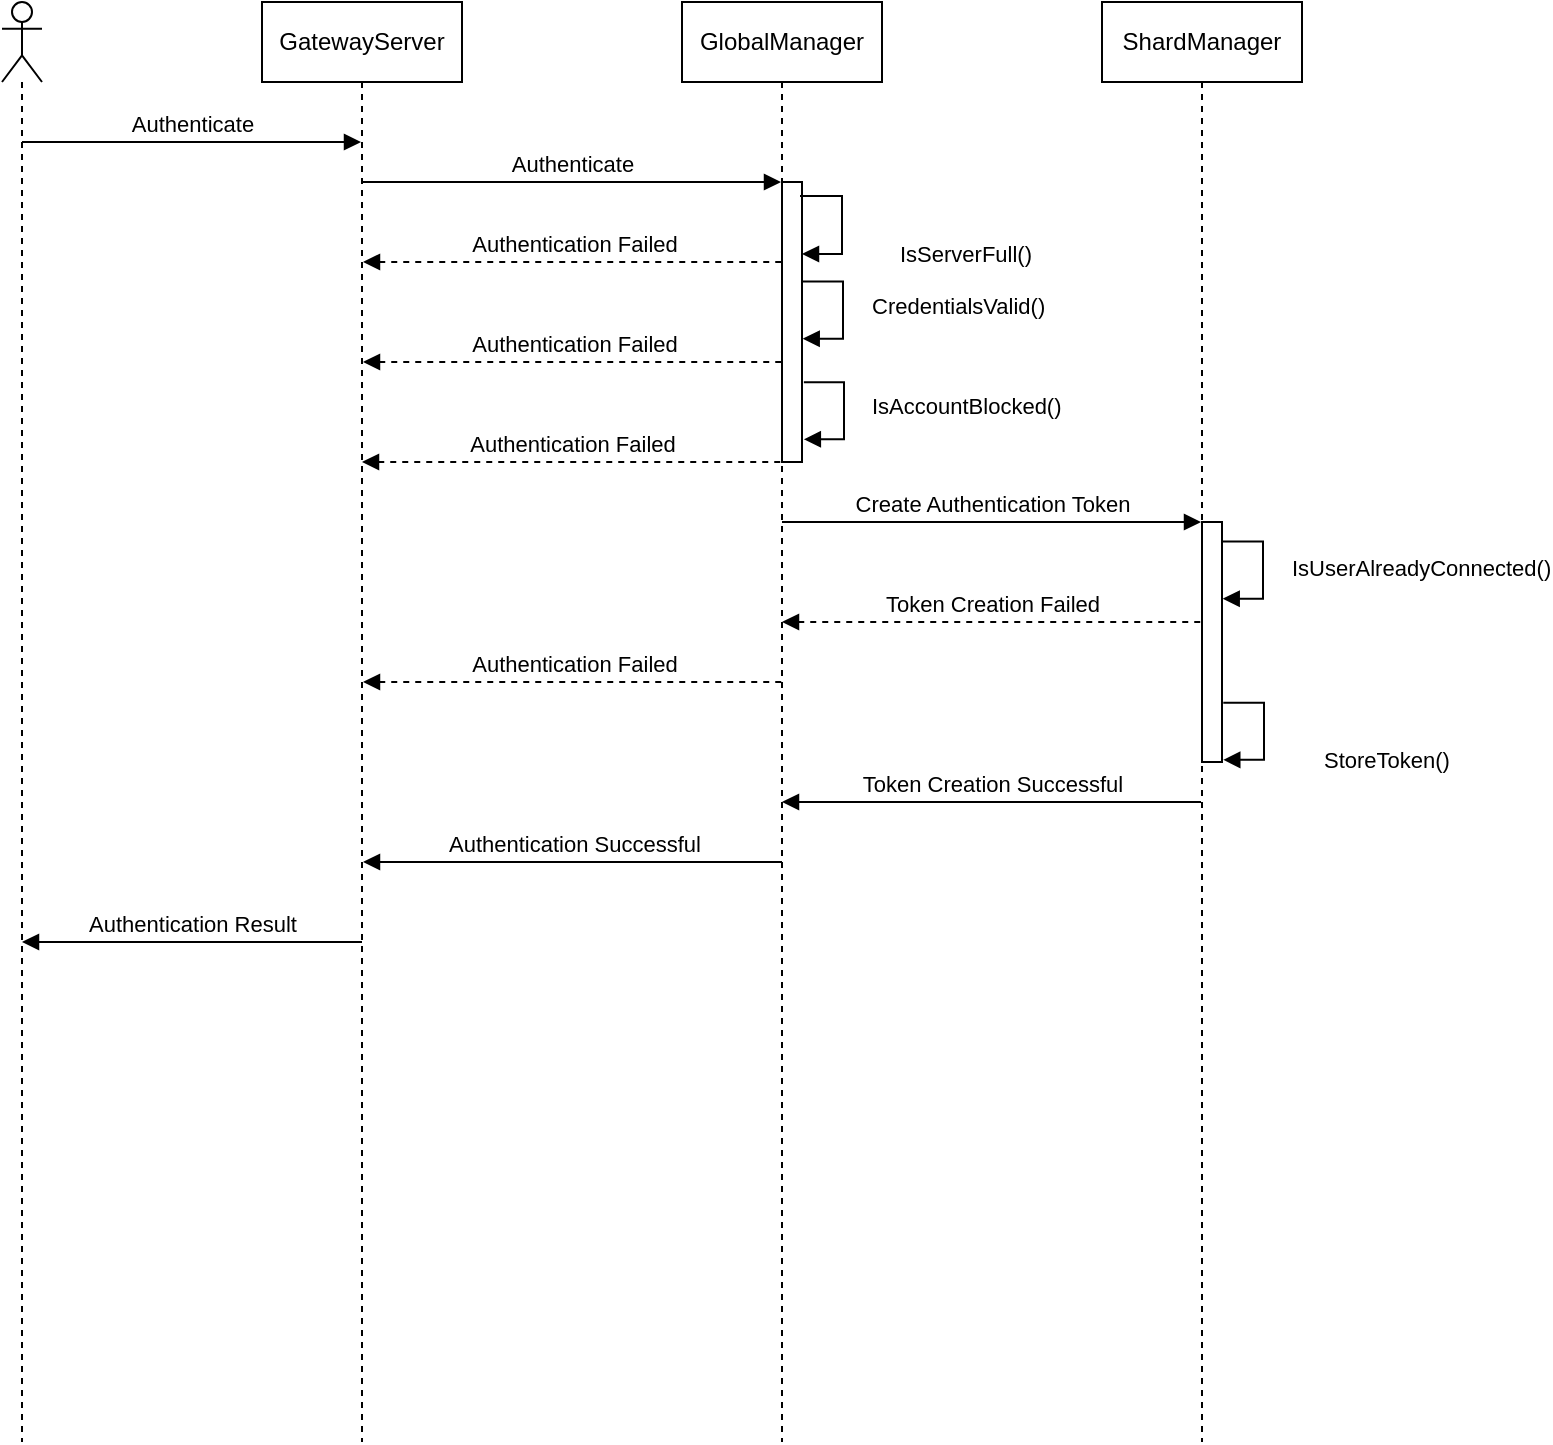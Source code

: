 <mxfile version="10.6.0" type="device"><diagram id="jeiUv5A6P0ttmtSRmgiE" name="Page-1"><mxGraphModel dx="1665" dy="661" grid="1" gridSize="10" guides="1" tooltips="1" connect="1" arrows="1" fold="1" page="1" pageScale="1" pageWidth="1169" pageHeight="827" math="0" shadow="0"><root><mxCell id="0"/><mxCell id="1" parent="0"/><mxCell id="m17I0BHxIZcQ3MHQgISQ-1" value="" style="shape=umlLifeline;participant=umlActor;perimeter=lifelinePerimeter;whiteSpace=wrap;html=1;container=1;collapsible=0;recursiveResize=0;verticalAlign=top;spacingTop=36;labelBackgroundColor=#ffffff;outlineConnect=0;" vertex="1" parent="1"><mxGeometry x="70" y="40" width="20" height="720" as="geometry"/></mxCell><mxCell id="m17I0BHxIZcQ3MHQgISQ-6" value="Authenticate" style="html=1;verticalAlign=bottom;endArrow=block;" edge="1" parent="m17I0BHxIZcQ3MHQgISQ-1" target="m17I0BHxIZcQ3MHQgISQ-2"><mxGeometry width="80" relative="1" as="geometry"><mxPoint x="10" y="70" as="sourcePoint"/><mxPoint x="90" y="70" as="targetPoint"/></mxGeometry></mxCell><mxCell id="m17I0BHxIZcQ3MHQgISQ-2" value="GatewayServer" style="shape=umlLifeline;perimeter=lifelinePerimeter;whiteSpace=wrap;html=1;container=1;collapsible=0;recursiveResize=0;outlineConnect=0;" vertex="1" parent="1"><mxGeometry x="200" y="40" width="100" height="720" as="geometry"/></mxCell><mxCell id="m17I0BHxIZcQ3MHQgISQ-3" value="GlobalManager" style="shape=umlLifeline;perimeter=lifelinePerimeter;whiteSpace=wrap;html=1;container=1;collapsible=0;recursiveResize=0;outlineConnect=0;" vertex="1" parent="1"><mxGeometry x="410" y="40" width="100" height="720" as="geometry"/></mxCell><mxCell id="m17I0BHxIZcQ3MHQgISQ-12" value="" style="html=1;points=[];perimeter=orthogonalPerimeter;" vertex="1" parent="m17I0BHxIZcQ3MHQgISQ-3"><mxGeometry x="50" y="90" width="10" height="140" as="geometry"/></mxCell><mxCell id="m17I0BHxIZcQ3MHQgISQ-18" value="IsServerFull()" style="edgeStyle=orthogonalEdgeStyle;html=1;align=left;spacingLeft=2;endArrow=block;rounded=0;" edge="1" parent="m17I0BHxIZcQ3MHQgISQ-3"><mxGeometry x="-0.417" y="-16" relative="1" as="geometry"><mxPoint x="60" y="97" as="sourcePoint"/><Array as="points"><mxPoint x="59" y="97"/><mxPoint x="80" y="97"/><mxPoint x="80" y="126"/></Array><mxPoint x="60" y="126" as="targetPoint"/><mxPoint x="26" y="13" as="offset"/></mxGeometry></mxCell><mxCell id="m17I0BHxIZcQ3MHQgISQ-5" value="ShardManager" style="shape=umlLifeline;perimeter=lifelinePerimeter;whiteSpace=wrap;html=1;container=1;collapsible=0;recursiveResize=0;outlineConnect=0;" vertex="1" parent="1"><mxGeometry x="620" y="40" width="100" height="720" as="geometry"/></mxCell><mxCell id="m17I0BHxIZcQ3MHQgISQ-8" value="Authenticate" style="html=1;verticalAlign=bottom;endArrow=block;" edge="1" parent="1" target="m17I0BHxIZcQ3MHQgISQ-3"><mxGeometry width="80" relative="1" as="geometry"><mxPoint x="250" y="130" as="sourcePoint"/><mxPoint x="330" y="130" as="targetPoint"/></mxGeometry></mxCell><mxCell id="m17I0BHxIZcQ3MHQgISQ-19" value="CredentialsValid()" style="edgeStyle=orthogonalEdgeStyle;html=1;align=left;spacingLeft=2;endArrow=block;rounded=0;" edge="1" parent="1"><mxGeometry x="-0.077" y="10" relative="1" as="geometry"><mxPoint x="470.357" y="179.786" as="sourcePoint"/><Array as="points"><mxPoint x="469.5" y="179.5"/><mxPoint x="490.5" y="179.5"/><mxPoint x="490.5" y="208.5"/></Array><mxPoint x="470.357" y="208.357" as="targetPoint"/><mxPoint as="offset"/></mxGeometry></mxCell><mxCell id="m17I0BHxIZcQ3MHQgISQ-20" value="IsAccountBlocked()" style="edgeStyle=orthogonalEdgeStyle;html=1;align=left;spacingLeft=2;endArrow=block;rounded=0;" edge="1" parent="1"><mxGeometry x="-0.077" y="10" relative="1" as="geometry"><mxPoint x="470.929" y="230.071" as="sourcePoint"/><Array as="points"><mxPoint x="470" y="230"/><mxPoint x="491" y="230"/><mxPoint x="491" y="259"/></Array><mxPoint x="470.929" y="258.643" as="targetPoint"/><mxPoint as="offset"/></mxGeometry></mxCell><mxCell id="m17I0BHxIZcQ3MHQgISQ-22" value="Authentication Failed" style="html=1;verticalAlign=bottom;endArrow=none;endFill=0;startArrow=block;startFill=1;dashed=1;" edge="1" parent="1"><mxGeometry width="80" relative="1" as="geometry"><mxPoint x="250.5" y="170" as="sourcePoint"/><mxPoint x="460" y="170" as="targetPoint"/></mxGeometry></mxCell><mxCell id="m17I0BHxIZcQ3MHQgISQ-23" value="Authentication Failed" style="html=1;verticalAlign=bottom;endArrow=none;endFill=0;startArrow=block;startFill=1;dashed=1;" edge="1" parent="1"><mxGeometry width="80" relative="1" as="geometry"><mxPoint x="250.5" y="220" as="sourcePoint"/><mxPoint x="460" y="220" as="targetPoint"/></mxGeometry></mxCell><mxCell id="m17I0BHxIZcQ3MHQgISQ-24" value="Authentication Failed" style="html=1;verticalAlign=bottom;endArrow=none;endFill=0;startArrow=block;startFill=1;dashed=1;" edge="1" parent="1"><mxGeometry width="80" relative="1" as="geometry"><mxPoint x="250" y="270" as="sourcePoint"/><mxPoint x="459.5" y="270" as="targetPoint"/></mxGeometry></mxCell><mxCell id="m17I0BHxIZcQ3MHQgISQ-25" value="Create Authentication Token" style="html=1;verticalAlign=bottom;endArrow=block;" edge="1" parent="1"><mxGeometry width="80" relative="1" as="geometry"><mxPoint x="460" y="300" as="sourcePoint"/><mxPoint x="669.5" y="300" as="targetPoint"/></mxGeometry></mxCell><mxCell id="m17I0BHxIZcQ3MHQgISQ-26" value="" style="html=1;points=[];perimeter=orthogonalPerimeter;" vertex="1" parent="1"><mxGeometry x="670" y="300" width="10" height="120" as="geometry"/></mxCell><mxCell id="m17I0BHxIZcQ3MHQgISQ-27" value="IsUserAlreadyConnected()" style="edgeStyle=orthogonalEdgeStyle;html=1;align=left;spacingLeft=2;endArrow=block;rounded=0;" edge="1" parent="1"><mxGeometry x="-0.417" y="-16" relative="1" as="geometry"><mxPoint x="680.357" y="309.786" as="sourcePoint"/><Array as="points"><mxPoint x="679.5" y="309.5"/><mxPoint x="700.5" y="309.5"/><mxPoint x="700.5" y="338.5"/></Array><mxPoint x="680.357" y="338.357" as="targetPoint"/><mxPoint x="26" y="13" as="offset"/></mxGeometry></mxCell><mxCell id="m17I0BHxIZcQ3MHQgISQ-28" value="Token Creation Failed" style="html=1;verticalAlign=bottom;endArrow=none;endFill=0;startArrow=block;startFill=1;dashed=1;" edge="1" parent="1"><mxGeometry width="80" relative="1" as="geometry"><mxPoint x="460" y="350" as="sourcePoint"/><mxPoint x="669.5" y="350" as="targetPoint"/></mxGeometry></mxCell><mxCell id="m17I0BHxIZcQ3MHQgISQ-29" value="Authentication Failed" style="html=1;verticalAlign=bottom;endArrow=none;endFill=0;startArrow=block;startFill=1;dashed=1;" edge="1" parent="1"><mxGeometry width="80" relative="1" as="geometry"><mxPoint x="250.5" y="380" as="sourcePoint"/><mxPoint x="460" y="380" as="targetPoint"/></mxGeometry></mxCell><mxCell id="m17I0BHxIZcQ3MHQgISQ-31" value="StoreToken()" style="edgeStyle=orthogonalEdgeStyle;html=1;align=left;spacingLeft=2;endArrow=block;rounded=0;" edge="1" parent="1"><mxGeometry x="-0.417" y="-16" relative="1" as="geometry"><mxPoint x="680.643" y="390.357" as="sourcePoint"/><Array as="points"><mxPoint x="680" y="390"/><mxPoint x="701" y="390"/><mxPoint x="701" y="419"/></Array><mxPoint x="680.643" y="418.929" as="targetPoint"/><mxPoint x="26" y="13" as="offset"/></mxGeometry></mxCell><mxCell id="m17I0BHxIZcQ3MHQgISQ-32" value="Token Creation Successful" style="html=1;verticalAlign=bottom;endArrow=none;endFill=0;startArrow=block;startFill=1;" edge="1" parent="1"><mxGeometry width="80" relative="1" as="geometry"><mxPoint x="460" y="440" as="sourcePoint"/><mxPoint x="669.5" y="440" as="targetPoint"/></mxGeometry></mxCell><mxCell id="m17I0BHxIZcQ3MHQgISQ-33" value="Authentication Successful" style="html=1;verticalAlign=bottom;endArrow=none;endFill=0;startArrow=block;startFill=1;" edge="1" parent="1"><mxGeometry width="80" relative="1" as="geometry"><mxPoint x="250.5" y="470" as="sourcePoint"/><mxPoint x="460" y="470" as="targetPoint"/></mxGeometry></mxCell><mxCell id="m17I0BHxIZcQ3MHQgISQ-34" value="Authentication Result" style="html=1;verticalAlign=bottom;endArrow=none;endFill=0;startArrow=block;startFill=1;" edge="1" parent="1"><mxGeometry width="80" relative="1" as="geometry"><mxPoint x="80" y="510" as="sourcePoint"/><mxPoint x="250" y="510" as="targetPoint"/></mxGeometry></mxCell></root></mxGraphModel></diagram></mxfile>